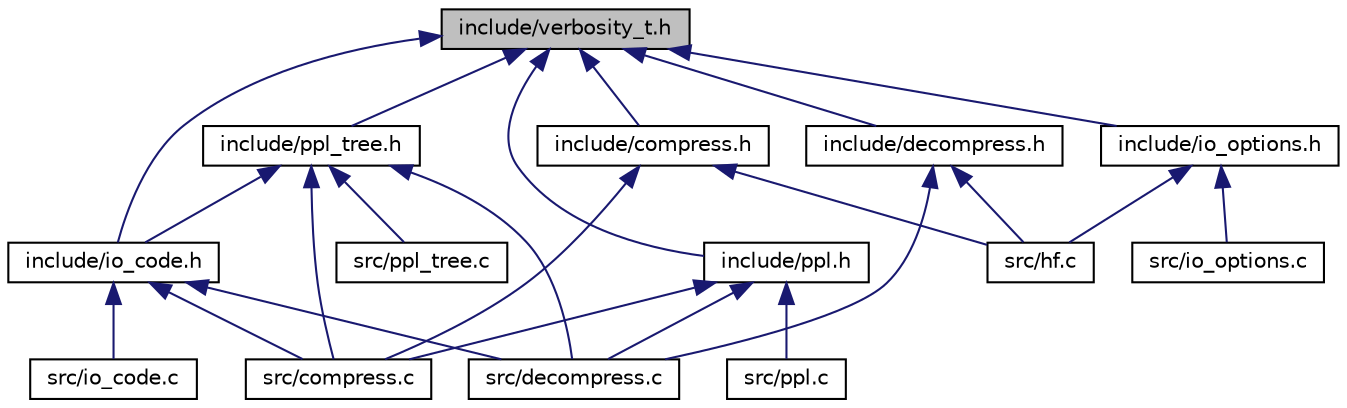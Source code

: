 digraph "include/verbosity_t.h"
{
  edge [fontname="Helvetica",fontsize="10",labelfontname="Helvetica",labelfontsize="10"];
  node [fontname="Helvetica",fontsize="10",shape=record];
  Node1 [label="include/verbosity_t.h",height=0.2,width=0.4,color="black", fillcolor="grey75", style="filled" fontcolor="black"];
  Node1 -> Node2 [dir="back",color="midnightblue",fontsize="10",style="solid",fontname="Helvetica"];
  Node2 [label="include/compress.h",height=0.2,width=0.4,color="black", fillcolor="white", style="filled",URL="$compress_8h.html",tooltip="Contains compress functions. "];
  Node2 -> Node3 [dir="back",color="midnightblue",fontsize="10",style="solid",fontname="Helvetica"];
  Node3 [label="src/compress.c",height=0.2,width=0.4,color="black", fillcolor="white", style="filled",URL="$compress_8c.html",tooltip="Provides compress functionality. "];
  Node2 -> Node4 [dir="back",color="midnightblue",fontsize="10",style="solid",fontname="Helvetica"];
  Node4 [label="src/hf.c",height=0.2,width=0.4,color="black", fillcolor="white", style="filled",URL="$hf_8c.html",tooltip="Main function. "];
  Node1 -> Node5 [dir="back",color="midnightblue",fontsize="10",style="solid",fontname="Helvetica"];
  Node5 [label="include/ppl.h",height=0.2,width=0.4,color="black", fillcolor="white", style="filled",URL="$ppl_8h.html",tooltip="Contains tools for work with array of character popularity. "];
  Node5 -> Node3 [dir="back",color="midnightblue",fontsize="10",style="solid",fontname="Helvetica"];
  Node5 -> Node6 [dir="back",color="midnightblue",fontsize="10",style="solid",fontname="Helvetica"];
  Node6 [label="src/decompress.c",height=0.2,width=0.4,color="black", fillcolor="white", style="filled",URL="$decompress_8c_source.html"];
  Node5 -> Node7 [dir="back",color="midnightblue",fontsize="10",style="solid",fontname="Helvetica"];
  Node7 [label="src/ppl.c",height=0.2,width=0.4,color="black", fillcolor="white", style="filled",URL="$ppl_8c_source.html"];
  Node1 -> Node8 [dir="back",color="midnightblue",fontsize="10",style="solid",fontname="Helvetica"];
  Node8 [label="include/ppl_tree.h",height=0.2,width=0.4,color="black", fillcolor="white", style="filled",URL="$ppl__tree_8h.html",tooltip="Provides functions to work with huffman tree. "];
  Node8 -> Node3 [dir="back",color="midnightblue",fontsize="10",style="solid",fontname="Helvetica"];
  Node8 -> Node9 [dir="back",color="midnightblue",fontsize="10",style="solid",fontname="Helvetica"];
  Node9 [label="include/io_code.h",height=0.2,width=0.4,color="black", fillcolor="white", style="filled",URL="$io__code_8h.html",tooltip="Determine output buffer size and provides functions to work with it. "];
  Node9 -> Node3 [dir="back",color="midnightblue",fontsize="10",style="solid",fontname="Helvetica"];
  Node9 -> Node6 [dir="back",color="midnightblue",fontsize="10",style="solid",fontname="Helvetica"];
  Node9 -> Node10 [dir="back",color="midnightblue",fontsize="10",style="solid",fontname="Helvetica"];
  Node10 [label="src/io_code.c",height=0.2,width=0.4,color="black", fillcolor="white", style="filled",URL="$io__code_8c_source.html"];
  Node8 -> Node6 [dir="back",color="midnightblue",fontsize="10",style="solid",fontname="Helvetica"];
  Node8 -> Node11 [dir="back",color="midnightblue",fontsize="10",style="solid",fontname="Helvetica"];
  Node11 [label="src/ppl_tree.c",height=0.2,width=0.4,color="black", fillcolor="white", style="filled",URL="$ppl__tree_8c_source.html"];
  Node1 -> Node9 [dir="back",color="midnightblue",fontsize="10",style="solid",fontname="Helvetica"];
  Node1 -> Node12 [dir="back",color="midnightblue",fontsize="10",style="solid",fontname="Helvetica"];
  Node12 [label="include/decompress.h",height=0.2,width=0.4,color="black", fillcolor="white", style="filled",URL="$decompress_8h.html",tooltip="Contains decompress functions. "];
  Node12 -> Node6 [dir="back",color="midnightblue",fontsize="10",style="solid",fontname="Helvetica"];
  Node12 -> Node4 [dir="back",color="midnightblue",fontsize="10",style="solid",fontname="Helvetica"];
  Node1 -> Node13 [dir="back",color="midnightblue",fontsize="10",style="solid",fontname="Helvetica"];
  Node13 [label="include/io_options.h",height=0.2,width=0.4,color="black", fillcolor="white", style="filled",URL="$io__options_8h.html",tooltip="tools for parse console arguments "];
  Node13 -> Node4 [dir="back",color="midnightblue",fontsize="10",style="solid",fontname="Helvetica"];
  Node13 -> Node14 [dir="back",color="midnightblue",fontsize="10",style="solid",fontname="Helvetica"];
  Node14 [label="src/io_options.c",height=0.2,width=0.4,color="black", fillcolor="white", style="filled",URL="$io__options_8c_source.html"];
}
